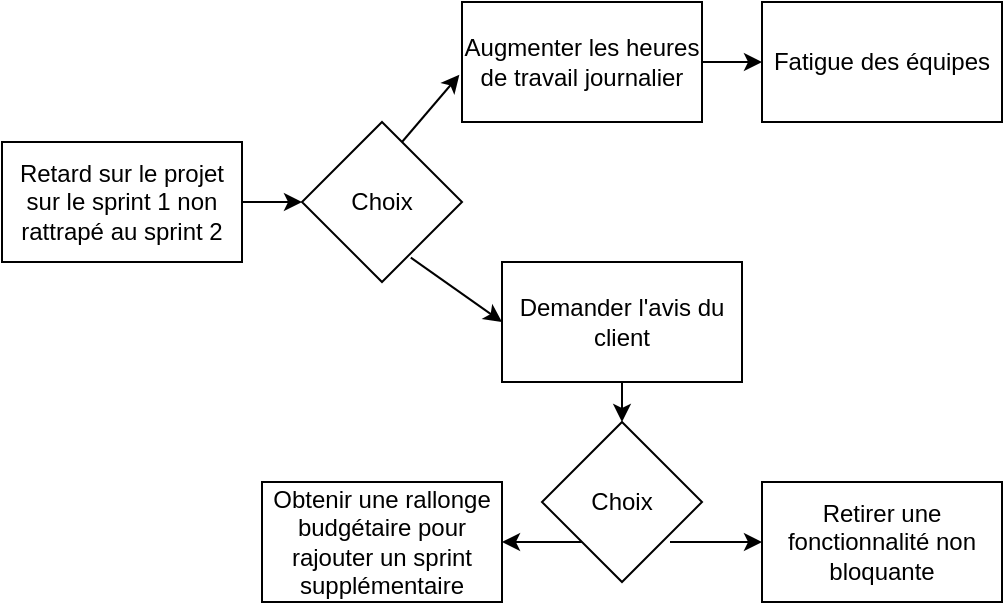 <mxfile version="27.1.6">
  <diagram name="Page-1" id="qM84p_TXzcxnUF4Jgppu">
    <mxGraphModel dx="927" dy="531" grid="1" gridSize="10" guides="1" tooltips="1" connect="1" arrows="1" fold="1" page="1" pageScale="1" pageWidth="827" pageHeight="1169" math="0" shadow="0">
      <root>
        <mxCell id="0" />
        <mxCell id="1" parent="0" />
        <mxCell id="B7265Aana-1PgYvmfiE8-1" value="Retard sur le projet sur le sprint 1 non rattrapé au sprint 2" style="rounded=0;whiteSpace=wrap;html=1;" vertex="1" parent="1">
          <mxGeometry x="190" y="280" width="120" height="60" as="geometry" />
        </mxCell>
        <mxCell id="B7265Aana-1PgYvmfiE8-2" value="Augmenter les heures de travail journalier" style="rounded=0;whiteSpace=wrap;html=1;" vertex="1" parent="1">
          <mxGeometry x="420" y="210" width="120" height="60" as="geometry" />
        </mxCell>
        <mxCell id="B7265Aana-1PgYvmfiE8-3" value="Choix" style="rhombus;whiteSpace=wrap;html=1;" vertex="1" parent="1">
          <mxGeometry x="340" y="270" width="80" height="80" as="geometry" />
        </mxCell>
        <mxCell id="B7265Aana-1PgYvmfiE8-4" value="Fatigue des équipes" style="rounded=0;whiteSpace=wrap;html=1;" vertex="1" parent="1">
          <mxGeometry x="570" y="210" width="120" height="60" as="geometry" />
        </mxCell>
        <mxCell id="B7265Aana-1PgYvmfiE8-5" value="Demander l&#39;avis du client" style="rounded=0;whiteSpace=wrap;html=1;" vertex="1" parent="1">
          <mxGeometry x="440" y="340" width="120" height="60" as="geometry" />
        </mxCell>
        <mxCell id="B7265Aana-1PgYvmfiE8-6" value="Choix" style="rhombus;whiteSpace=wrap;html=1;" vertex="1" parent="1">
          <mxGeometry x="460" y="420" width="80" height="80" as="geometry" />
        </mxCell>
        <mxCell id="B7265Aana-1PgYvmfiE8-7" value="Obtenir une rallonge budgétaire pour rajouter un sprint supplémentaire" style="rounded=0;whiteSpace=wrap;html=1;" vertex="1" parent="1">
          <mxGeometry x="320" y="450" width="120" height="60" as="geometry" />
        </mxCell>
        <mxCell id="B7265Aana-1PgYvmfiE8-8" value="Retirer une fonctionnalité non bloquante" style="rounded=0;whiteSpace=wrap;html=1;" vertex="1" parent="1">
          <mxGeometry x="570" y="450" width="120" height="60" as="geometry" />
        </mxCell>
        <mxCell id="B7265Aana-1PgYvmfiE8-10" value="" style="endArrow=classic;html=1;rounded=0;entryX=0;entryY=0.5;entryDx=0;entryDy=0;exitX=1;exitY=0.5;exitDx=0;exitDy=0;" edge="1" parent="1" source="B7265Aana-1PgYvmfiE8-1" target="B7265Aana-1PgYvmfiE8-3">
          <mxGeometry width="50" height="50" relative="1" as="geometry">
            <mxPoint x="310" y="380" as="sourcePoint" />
            <mxPoint x="360" y="330" as="targetPoint" />
          </mxGeometry>
        </mxCell>
        <mxCell id="B7265Aana-1PgYvmfiE8-11" value="" style="endArrow=classic;html=1;rounded=0;entryX=-0.011;entryY=0.607;entryDx=0;entryDy=0;entryPerimeter=0;" edge="1" parent="1" target="B7265Aana-1PgYvmfiE8-2">
          <mxGeometry width="50" height="50" relative="1" as="geometry">
            <mxPoint x="390" y="280" as="sourcePoint" />
            <mxPoint x="440" y="230" as="targetPoint" />
          </mxGeometry>
        </mxCell>
        <mxCell id="B7265Aana-1PgYvmfiE8-12" value="" style="endArrow=classic;html=1;rounded=0;entryX=0;entryY=0.5;entryDx=0;entryDy=0;exitX=1;exitY=0.5;exitDx=0;exitDy=0;" edge="1" parent="1" source="B7265Aana-1PgYvmfiE8-2" target="B7265Aana-1PgYvmfiE8-4">
          <mxGeometry width="50" height="50" relative="1" as="geometry">
            <mxPoint x="540" y="310" as="sourcePoint" />
            <mxPoint x="580" y="310" as="targetPoint" />
          </mxGeometry>
        </mxCell>
        <mxCell id="B7265Aana-1PgYvmfiE8-13" value="" style="endArrow=classic;html=1;rounded=0;entryX=0;entryY=0.5;entryDx=0;entryDy=0;exitX=0.68;exitY=0.848;exitDx=0;exitDy=0;exitPerimeter=0;" edge="1" parent="1" source="B7265Aana-1PgYvmfiE8-3" target="B7265Aana-1PgYvmfiE8-5">
          <mxGeometry width="50" height="50" relative="1" as="geometry">
            <mxPoint x="310" y="380" as="sourcePoint" />
            <mxPoint x="360" y="330" as="targetPoint" />
          </mxGeometry>
        </mxCell>
        <mxCell id="B7265Aana-1PgYvmfiE8-14" value="" style="endArrow=classic;html=1;rounded=0;entryX=0.5;entryY=0;entryDx=0;entryDy=0;exitX=0.5;exitY=1;exitDx=0;exitDy=0;" edge="1" parent="1" source="B7265Aana-1PgYvmfiE8-5" target="B7265Aana-1PgYvmfiE8-6">
          <mxGeometry width="50" height="50" relative="1" as="geometry">
            <mxPoint x="310" y="440" as="sourcePoint" />
            <mxPoint x="360" y="390" as="targetPoint" />
          </mxGeometry>
        </mxCell>
        <mxCell id="B7265Aana-1PgYvmfiE8-15" value="" style="endArrow=classic;html=1;rounded=0;entryX=1;entryY=0.5;entryDx=0;entryDy=0;exitX=0;exitY=1;exitDx=0;exitDy=0;" edge="1" parent="1" source="B7265Aana-1PgYvmfiE8-6" target="B7265Aana-1PgYvmfiE8-7">
          <mxGeometry width="50" height="50" relative="1" as="geometry">
            <mxPoint x="488.56" y="490.0" as="sourcePoint" />
            <mxPoint x="460" y="508.56" as="targetPoint" />
          </mxGeometry>
        </mxCell>
        <mxCell id="B7265Aana-1PgYvmfiE8-16" value="" style="endArrow=classic;html=1;rounded=0;entryX=0;entryY=0.5;entryDx=0;entryDy=0;exitX=0.68;exitY=0.848;exitDx=0;exitDy=0;exitPerimeter=0;" edge="1" parent="1" target="B7265Aana-1PgYvmfiE8-8">
          <mxGeometry width="50" height="50" relative="1" as="geometry">
            <mxPoint x="524" y="480" as="sourcePoint" />
            <mxPoint x="570" y="512" as="targetPoint" />
          </mxGeometry>
        </mxCell>
      </root>
    </mxGraphModel>
  </diagram>
</mxfile>
